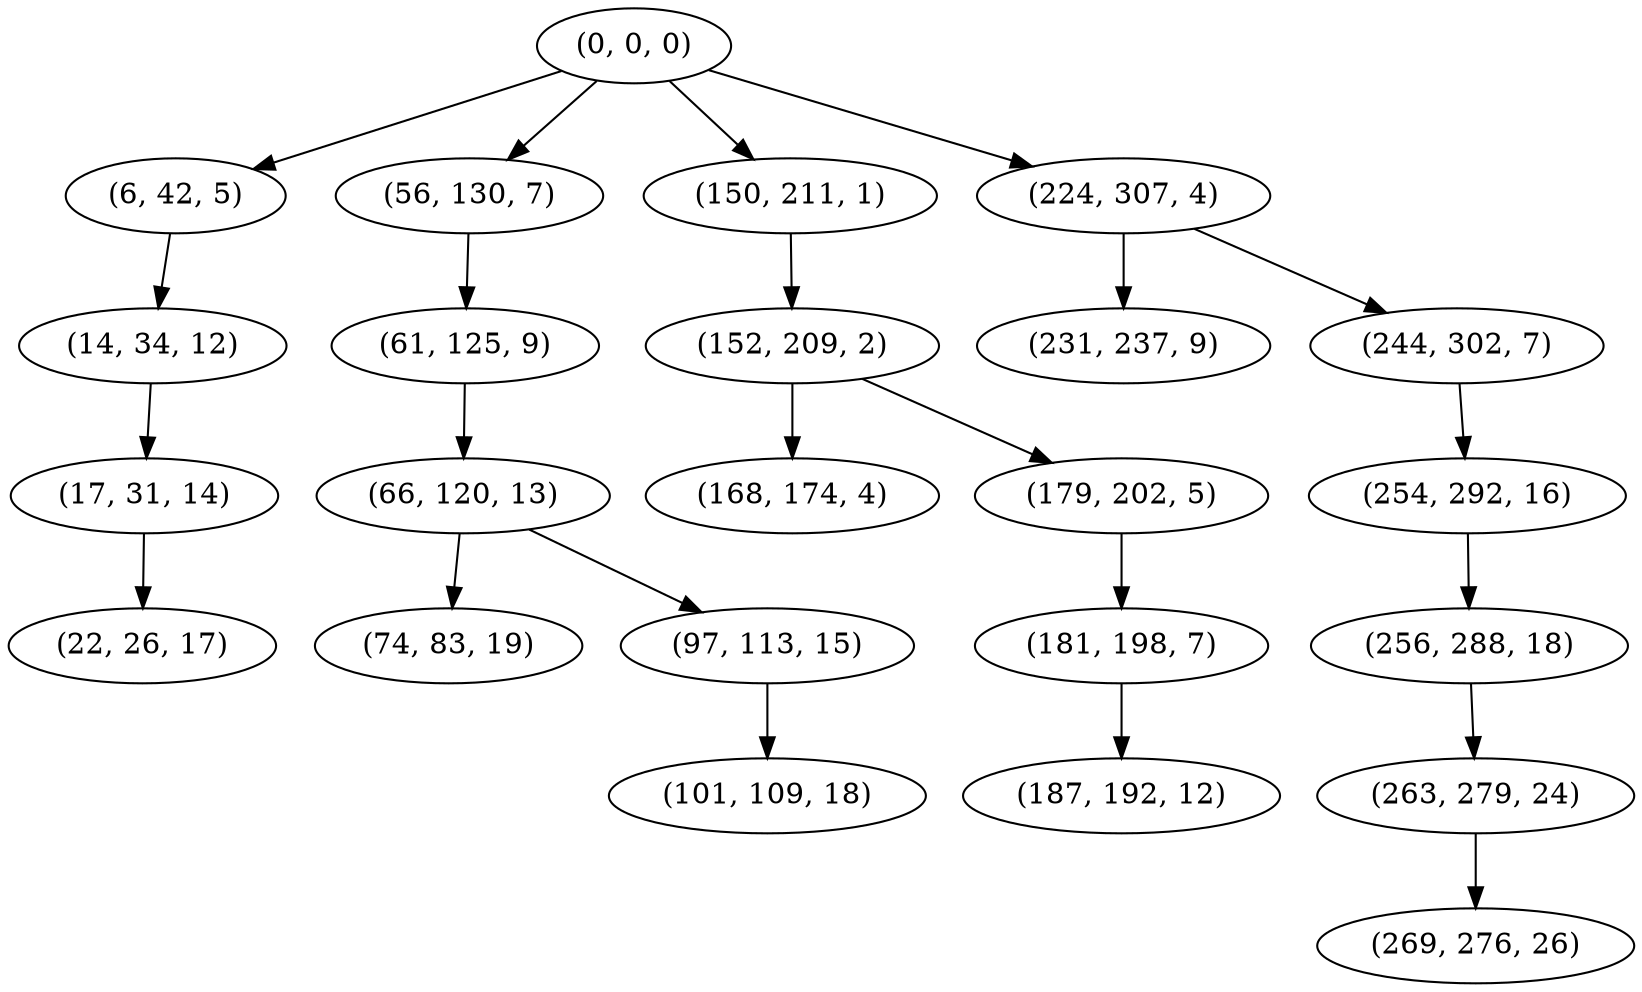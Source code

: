 digraph tree {
    "(0, 0, 0)";
    "(6, 42, 5)";
    "(14, 34, 12)";
    "(17, 31, 14)";
    "(22, 26, 17)";
    "(56, 130, 7)";
    "(61, 125, 9)";
    "(66, 120, 13)";
    "(74, 83, 19)";
    "(97, 113, 15)";
    "(101, 109, 18)";
    "(150, 211, 1)";
    "(152, 209, 2)";
    "(168, 174, 4)";
    "(179, 202, 5)";
    "(181, 198, 7)";
    "(187, 192, 12)";
    "(224, 307, 4)";
    "(231, 237, 9)";
    "(244, 302, 7)";
    "(254, 292, 16)";
    "(256, 288, 18)";
    "(263, 279, 24)";
    "(269, 276, 26)";
    "(0, 0, 0)" -> "(6, 42, 5)";
    "(0, 0, 0)" -> "(56, 130, 7)";
    "(0, 0, 0)" -> "(150, 211, 1)";
    "(0, 0, 0)" -> "(224, 307, 4)";
    "(6, 42, 5)" -> "(14, 34, 12)";
    "(14, 34, 12)" -> "(17, 31, 14)";
    "(17, 31, 14)" -> "(22, 26, 17)";
    "(56, 130, 7)" -> "(61, 125, 9)";
    "(61, 125, 9)" -> "(66, 120, 13)";
    "(66, 120, 13)" -> "(74, 83, 19)";
    "(66, 120, 13)" -> "(97, 113, 15)";
    "(97, 113, 15)" -> "(101, 109, 18)";
    "(150, 211, 1)" -> "(152, 209, 2)";
    "(152, 209, 2)" -> "(168, 174, 4)";
    "(152, 209, 2)" -> "(179, 202, 5)";
    "(179, 202, 5)" -> "(181, 198, 7)";
    "(181, 198, 7)" -> "(187, 192, 12)";
    "(224, 307, 4)" -> "(231, 237, 9)";
    "(224, 307, 4)" -> "(244, 302, 7)";
    "(244, 302, 7)" -> "(254, 292, 16)";
    "(254, 292, 16)" -> "(256, 288, 18)";
    "(256, 288, 18)" -> "(263, 279, 24)";
    "(263, 279, 24)" -> "(269, 276, 26)";
}
